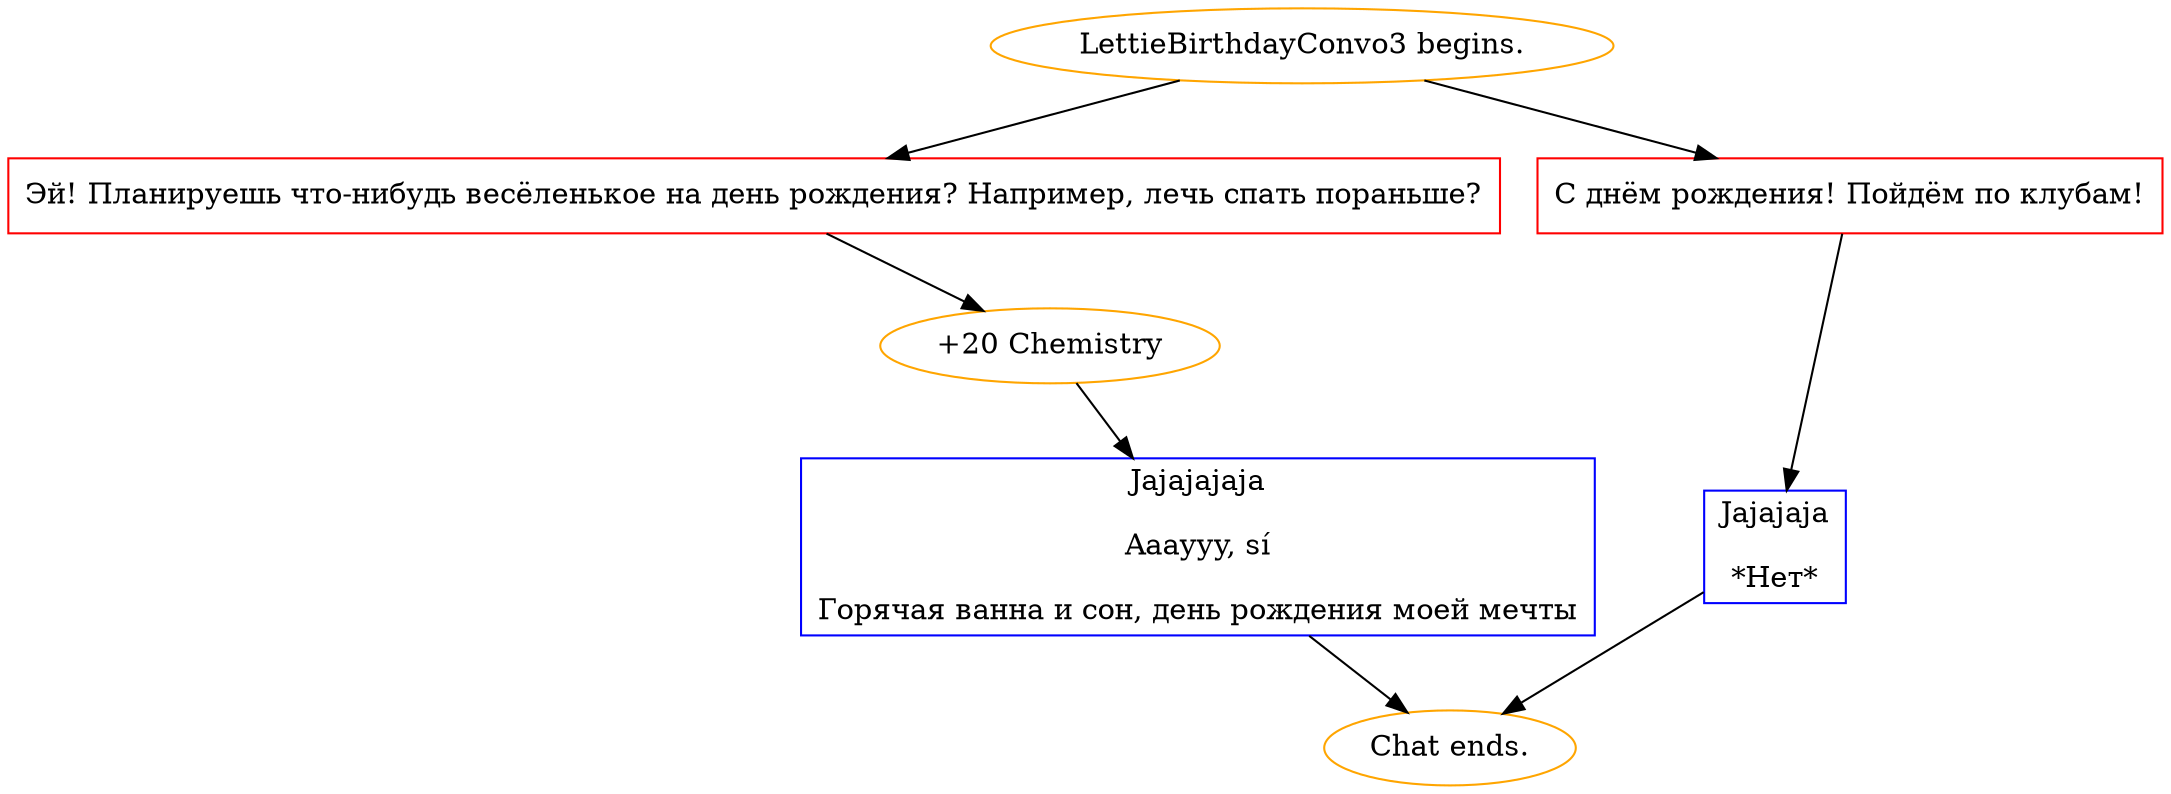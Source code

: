 digraph {
	"LettieBirthdayConvo3 begins." [color=orange];
		"LettieBirthdayConvo3 begins." -> j3789990937;
		"LettieBirthdayConvo3 begins." -> j3542018366;
	j3789990937 [label="Эй! Планируешь что-нибудь весёленькое на день рождения? Например, лечь спать пораньше?",shape=box,color=red];
		j3789990937 -> j1310688750;
	j3542018366 [label="С днём рождения! Пойдём по клубам!",shape=box,color=red];
		j3542018366 -> j14428677;
	j1310688750 [label="+20 Chemistry",color=orange];
		j1310688750 -> j2421538418;
	j14428677 [label="Jajajaja
*Нет*",shape=box,color=blue];
		j14428677 -> "Chat ends.";
	j2421538418 [label="Jajajajaja
Aaayyy, sí
Горячая ванна и сон, день рождения моей мечты",shape=box,color=blue];
		j2421538418 -> "Chat ends.";
	"Chat ends." [color=orange];
}